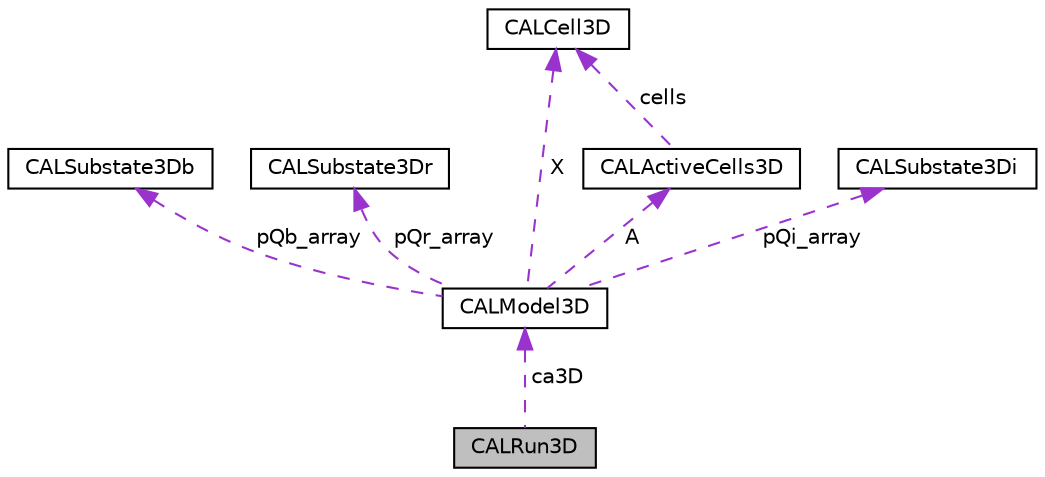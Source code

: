digraph "CALRun3D"
{
  edge [fontname="Helvetica",fontsize="10",labelfontname="Helvetica",labelfontsize="10"];
  node [fontname="Helvetica",fontsize="10",shape=record];
  Node1 [label="CALRun3D",height=0.2,width=0.4,color="black", fillcolor="grey75", style="filled" fontcolor="black"];
  Node2 -> Node1 [dir="back",color="darkorchid3",fontsize="10",style="dashed",label=" ca3D" ,fontname="Helvetica"];
  Node2 [label="CALModel3D",height=0.2,width=0.4,color="black", fillcolor="white", style="filled",URL="$struct_c_a_l_model3_d.html",tooltip="Structure defining the 3D cellular automaton. "];
  Node3 -> Node2 [dir="back",color="darkorchid3",fontsize="10",style="dashed",label=" pQb_array" ,fontname="Helvetica"];
  Node3 [label="CALSubstate3Db",height=0.2,width=0.4,color="black", fillcolor="white", style="filled",URL="$struct_c_a_l_substate3_db.html",tooltip="8 bit (256 values) 3D integer substate; it can also be used for 1 bit boolean substates. "];
  Node4 -> Node2 [dir="back",color="darkorchid3",fontsize="10",style="dashed",label=" pQr_array" ,fontname="Helvetica"];
  Node4 [label="CALSubstate3Dr",height=0.2,width=0.4,color="black", fillcolor="white", style="filled",URL="$struct_c_a_l_substate3_dr.html",tooltip="3D real (floating point) substate. "];
  Node5 -> Node2 [dir="back",color="darkorchid3",fontsize="10",style="dashed",label=" A" ,fontname="Helvetica"];
  Node5 [label="CALActiveCells3D",height=0.2,width=0.4,color="black", fillcolor="white", style="filled",URL="$struct_c_a_l_active_cells3_d.html",tooltip="Active cells structure. "];
  Node6 -> Node5 [dir="back",color="darkorchid3",fontsize="10",style="dashed",label=" cells" ,fontname="Helvetica"];
  Node6 [label="CALCell3D",height=0.2,width=0.4,color="black", fillcolor="white", style="filled",URL="$struct_c_a_l_cell3_d.html",tooltip="3D cell&#39;s coordinates structure. "];
  Node6 -> Node2 [dir="back",color="darkorchid3",fontsize="10",style="dashed",label=" X" ,fontname="Helvetica"];
  Node7 -> Node2 [dir="back",color="darkorchid3",fontsize="10",style="dashed",label=" pQi_array" ,fontname="Helvetica"];
  Node7 [label="CALSubstate3Di",height=0.2,width=0.4,color="black", fillcolor="white", style="filled",URL="$struct_c_a_l_substate3_di.html",tooltip="3D integer substate. "];
}
